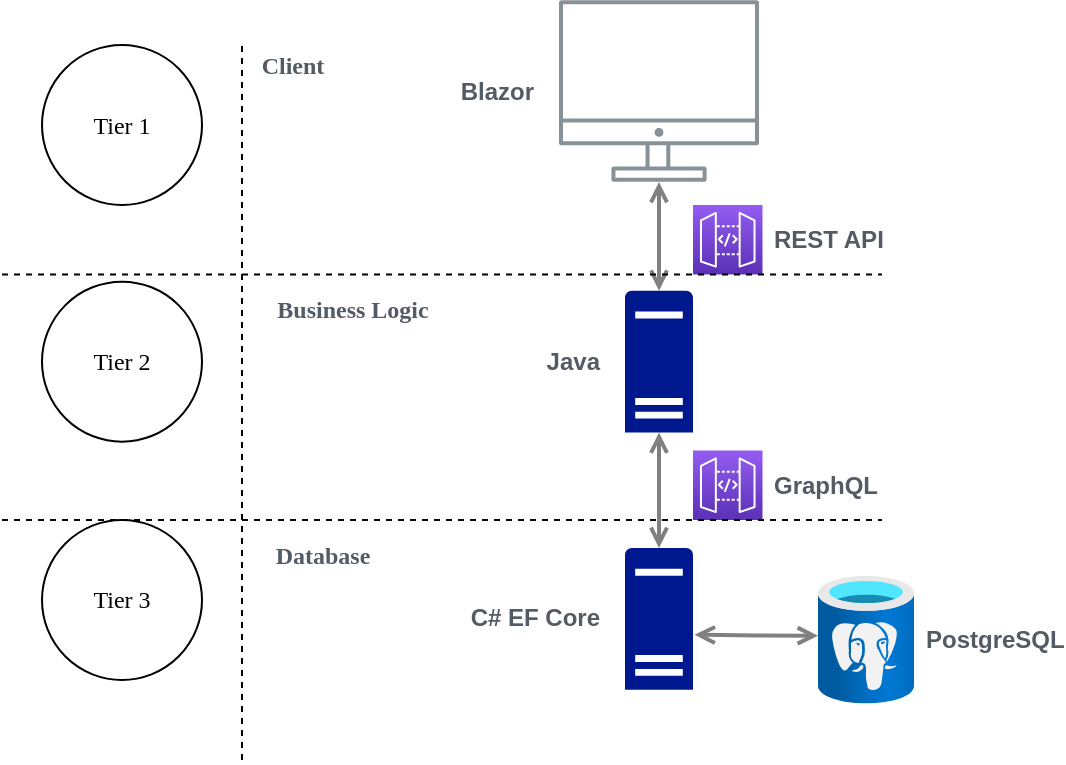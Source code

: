 <mxfile version="17.1.3" type="github">
  <diagram id="Ht1M8jgEwFfnCIfOTk4-" name="Page-1">
    <mxGraphModel dx="883" dy="465" grid="1" gridSize="10" guides="1" tooltips="1" connect="1" arrows="1" fold="1" page="1" pageScale="1" pageWidth="1169" pageHeight="827" math="0" shadow="0">
      <root>
        <mxCell id="0" />
        <mxCell id="1" parent="0" />
        <mxCell id="UEzPUAAOIrF-is8g5C7q-128" style="edgeStyle=orthogonalEdgeStyle;rounded=0;orthogonalLoop=1;jettySize=auto;html=1;startArrow=open;startFill=0;endArrow=open;endFill=0;strokeWidth=2;strokeColor=#808080;entryX=0.5;entryY=0;entryDx=0;entryDy=0;entryPerimeter=0;" parent="1" source="UEzPUAAOIrF-is8g5C7q-109" target="_8wMgT94-2q7rvWga1ed-14" edge="1">
          <mxGeometry relative="1" as="geometry">
            <Array as="points" />
            <mxPoint x="408.5" y="270" as="targetPoint" />
          </mxGeometry>
        </mxCell>
        <mxCell id="UEzPUAAOIrF-is8g5C7q-109" value="Blazor" style="outlineConnect=0;gradientColor=none;fontColor=#545B64;strokeColor=none;fillColor=#879196;dashed=0;verticalLabelPosition=middle;verticalAlign=middle;align=right;html=1;fontSize=12;fontStyle=1;aspect=fixed;shape=mxgraph.aws4.illustration_desktop;pointerEvents=1;labelBackgroundColor=#ffffff;labelPosition=left;spacingLeft=4;spacingRight=12;" parent="1" vertex="1">
          <mxGeometry x="358.5" y="140" width="100" height="91" as="geometry" />
        </mxCell>
        <mxCell id="_8wMgT94-2q7rvWga1ed-10" value="&lt;b&gt;PostgreSQL&lt;/b&gt;" style="aspect=fixed;html=1;points=[];align=left;image;fontSize=12;image=img/lib/azure2/databases/Azure_Database_PostgreSQL_Server.svg;labelPosition=right;verticalLabelPosition=middle;verticalAlign=middle;fontColor=#545B64;spacingLeft=4;" vertex="1" parent="1">
          <mxGeometry x="488" y="427.83" width="48" height="64" as="geometry" />
        </mxCell>
        <mxCell id="_8wMgT94-2q7rvWga1ed-11" style="edgeStyle=orthogonalEdgeStyle;rounded=0;orthogonalLoop=1;jettySize=auto;html=1;startArrow=open;startFill=0;endArrow=open;endFill=0;strokeWidth=2;strokeColor=#808080;exitX=0;exitY=0.469;exitDx=0;exitDy=0;exitPerimeter=0;entryX=1.022;entryY=0.612;entryDx=0;entryDy=0;entryPerimeter=0;" edge="1" parent="1" source="_8wMgT94-2q7rvWga1ed-10" target="_8wMgT94-2q7rvWga1ed-12">
          <mxGeometry relative="1" as="geometry">
            <Array as="points" />
            <mxPoint x="488" y="440.297" as="sourcePoint" />
            <mxPoint x="435.923" y="458.298" as="targetPoint" />
          </mxGeometry>
        </mxCell>
        <mxCell id="_8wMgT94-2q7rvWga1ed-12" value="&lt;b&gt;C# EF Core&lt;/b&gt;" style="sketch=0;aspect=fixed;pointerEvents=1;shadow=0;dashed=0;html=1;strokeColor=none;labelPosition=left;verticalLabelPosition=middle;verticalAlign=middle;align=right;fillColor=#00188D;shape=mxgraph.mscae.enterprise.server_generic;spacingRight=12;fontColor=#545B64;" vertex="1" parent="1">
          <mxGeometry x="391.5" y="414" width="34" height="70.83" as="geometry" />
        </mxCell>
        <mxCell id="_8wMgT94-2q7rvWga1ed-14" value="&lt;b&gt;Java&lt;/b&gt;" style="sketch=0;aspect=fixed;pointerEvents=1;shadow=0;dashed=0;html=1;strokeColor=none;labelPosition=left;verticalLabelPosition=middle;verticalAlign=middle;align=right;fillColor=#00188D;shape=mxgraph.mscae.enterprise.server_generic;spacingLeft=4;fontColor=#545B64;spacingRight=12;" vertex="1" parent="1">
          <mxGeometry x="391.5" y="285.41" width="34" height="70.83" as="geometry" />
        </mxCell>
        <mxCell id="_8wMgT94-2q7rvWga1ed-17" value="Tier 2" style="ellipse;whiteSpace=wrap;html=1;aspect=fixed;fontFamily=Verdana;" vertex="1" parent="1">
          <mxGeometry x="100" y="280.83" width="80" height="80" as="geometry" />
        </mxCell>
        <mxCell id="_8wMgT94-2q7rvWga1ed-18" value="Tier 1" style="ellipse;whiteSpace=wrap;html=1;aspect=fixed;fontFamily=Verdana;" vertex="1" parent="1">
          <mxGeometry x="100" y="162.5" width="80" height="80" as="geometry" />
        </mxCell>
        <mxCell id="_8wMgT94-2q7rvWga1ed-19" value="Tier 3" style="ellipse;whiteSpace=wrap;html=1;aspect=fixed;fontFamily=Verdana;" vertex="1" parent="1">
          <mxGeometry x="100" y="400" width="80" height="80" as="geometry" />
        </mxCell>
        <mxCell id="_8wMgT94-2q7rvWga1ed-30" style="edgeStyle=orthogonalEdgeStyle;rounded=0;orthogonalLoop=1;jettySize=auto;html=1;startArrow=open;startFill=0;endArrow=open;endFill=0;strokeWidth=2;strokeColor=#808080;exitX=0.5;exitY=1;exitDx=0;exitDy=0;exitPerimeter=0;entryX=0.5;entryY=0;entryDx=0;entryDy=0;entryPerimeter=0;" edge="1" parent="1" source="_8wMgT94-2q7rvWga1ed-14" target="_8wMgT94-2q7rvWga1ed-12">
          <mxGeometry relative="1" as="geometry">
            <Array as="points" />
            <mxPoint x="405.549" y="450" as="sourcePoint" />
            <mxPoint x="408.583" y="480" as="targetPoint" />
          </mxGeometry>
        </mxCell>
        <mxCell id="_8wMgT94-2q7rvWga1ed-32" value="REST API" style="outlineConnect=0;fontColor=#545B64;gradientColor=#945DF2;gradientDirection=north;fillColor=#5A30B5;strokeColor=#ffffff;dashed=0;verticalLabelPosition=middle;verticalAlign=middle;align=left;html=1;fontSize=12;fontStyle=1;aspect=fixed;shape=mxgraph.aws4.resourceIcon;resIcon=mxgraph.aws4.api_gateway;labelBackgroundColor=#ffffff;labelPosition=right;spacingRight=12;spacingLeft=4;" vertex="1" parent="1">
          <mxGeometry x="425.5" y="242.5" width="34.75" height="34.75" as="geometry" />
        </mxCell>
        <mxCell id="_8wMgT94-2q7rvWga1ed-35" value="" style="endArrow=none;dashed=1;html=1;rounded=0;fontFamily=Verdana;" edge="1" parent="1">
          <mxGeometry width="50" height="50" relative="1" as="geometry">
            <mxPoint x="80" y="277.25" as="sourcePoint" />
            <mxPoint x="520" y="277.25" as="targetPoint" />
          </mxGeometry>
        </mxCell>
        <mxCell id="_8wMgT94-2q7rvWga1ed-36" value="" style="endArrow=none;dashed=1;html=1;rounded=0;fontFamily=Verdana;" edge="1" parent="1">
          <mxGeometry width="50" height="50" relative="1" as="geometry">
            <mxPoint x="200" y="520" as="sourcePoint" />
            <mxPoint x="200" y="160" as="targetPoint" />
          </mxGeometry>
        </mxCell>
        <mxCell id="_8wMgT94-2q7rvWga1ed-37" value="GraphQL" style="outlineConnect=0;fontColor=#545B64;gradientColor=#945DF2;gradientDirection=north;fillColor=#5A30B5;strokeColor=#ffffff;dashed=0;verticalLabelPosition=middle;verticalAlign=middle;align=left;html=1;fontSize=12;fontStyle=1;aspect=fixed;shape=mxgraph.aws4.resourceIcon;resIcon=mxgraph.aws4.api_gateway;labelBackgroundColor=#ffffff;labelPosition=right;spacingRight=12;spacingLeft=4;" vertex="1" parent="1">
          <mxGeometry x="425.5" y="365.25" width="34.75" height="34.75" as="geometry" />
        </mxCell>
        <mxCell id="_8wMgT94-2q7rvWga1ed-38" value="" style="endArrow=none;dashed=1;html=1;rounded=0;fontFamily=Verdana;" edge="1" parent="1">
          <mxGeometry width="50" height="50" relative="1" as="geometry">
            <mxPoint x="80" y="400" as="sourcePoint" />
            <mxPoint x="520" y="400" as="targetPoint" />
          </mxGeometry>
        </mxCell>
        <mxCell id="_8wMgT94-2q7rvWga1ed-39" value="&lt;b&gt;Client&lt;/b&gt;" style="text;html=1;align=center;verticalAlign=middle;resizable=0;points=[];autosize=1;strokeColor=none;fillColor=none;fontFamily=Verdana;fontColor=#545B64;" vertex="1" parent="1">
          <mxGeometry x="200" y="162.5" width="50" height="20" as="geometry" />
        </mxCell>
        <mxCell id="_8wMgT94-2q7rvWga1ed-40" value="&lt;b&gt;Business Logic&lt;/b&gt;" style="text;html=1;align=center;verticalAlign=middle;resizable=0;points=[];autosize=1;strokeColor=none;fillColor=none;fontFamily=Verdana;fontColor=#545B64;" vertex="1" parent="1">
          <mxGeometry x="200" y="285.41" width="110" height="20" as="geometry" />
        </mxCell>
        <mxCell id="_8wMgT94-2q7rvWga1ed-41" value="&lt;b&gt;Database&lt;/b&gt;" style="text;html=1;align=center;verticalAlign=middle;resizable=0;points=[];autosize=1;strokeColor=none;fillColor=none;fontFamily=Verdana;fontColor=#545B64;" vertex="1" parent="1">
          <mxGeometry x="200" y="407.83" width="80" height="20" as="geometry" />
        </mxCell>
      </root>
    </mxGraphModel>
  </diagram>
</mxfile>
